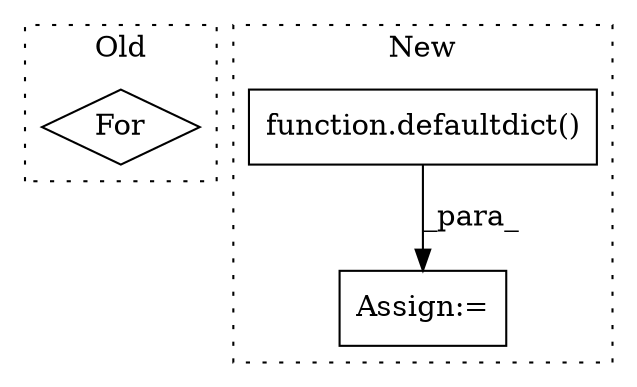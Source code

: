 digraph G {
subgraph cluster0 {
1 [label="For" a="107" s="1122,1149" l="4,14" shape="diamond"];
label = "Old";
style="dotted";
}
subgraph cluster1 {
2 [label="function.defaultdict()" a="75" s="751,766" l="12,1" shape="box"];
3 [label="Assign:=" a="68" s="847" l="4" shape="box"];
label = "New";
style="dotted";
}
2 -> 3 [label="_para_"];
}